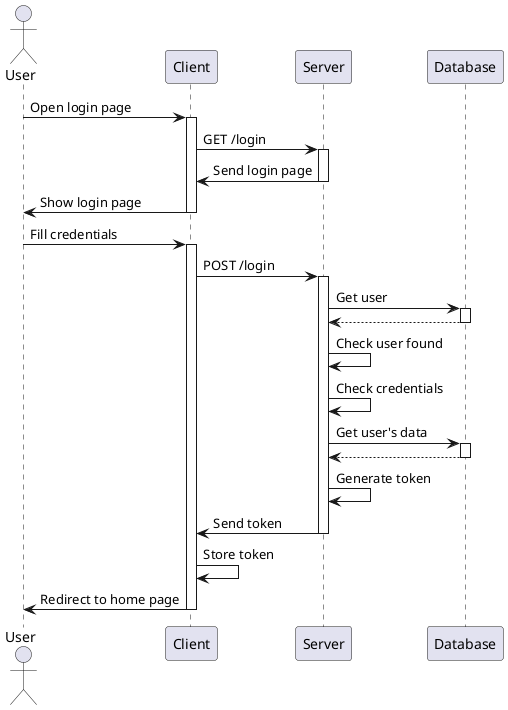 @startuml sequence

actor User
participant Client
participant Server
participant Database

User -> Client: Open login page
activate Client
Client -> Server: GET /login
activate Server
Server -> Client: Send login page
deactivate Server
Client -> User: Show login page
deactivate Client

User -> Client: Fill credentials
activate Client
Client -> Server: POST /login
activate Server
Server -> Database: Get user
activate Database
Database --> Server
deactivate Database
Server -> Server: Check user found
Server -> Server: Check credentials
Server -> Database: Get user's data
activate Database
Database --> Server
deactivate Database
Server -> Server: Generate token
Server -> Client: Send token
deactivate Server
Client -> Client: Store token
Client -> User: Redirect to home page
deactivate Client

@enduml